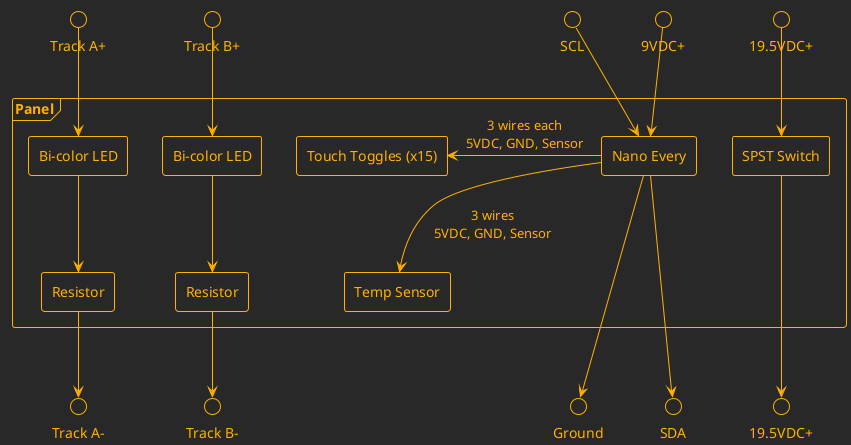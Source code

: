 @startuml Communications & Ports

!theme crt-amber
skinparam componentStyle rectangle

interface "19.5VDC+" as dcplus19
interface "9VDC+" as dcplus9
interface "SCL" as scl
interface "Track A+" as a_plus
interface "Track B+" as b_plus

frame Panel {
    component [SPST Switch] as spst
    component [Nano Every] as nano
    component [Bi-color LED] as led_a
    component [Resistor] as res_a
    component [Bi-color LED] as led_b
    component [Resistor] as res_b
    component [Touch Toggles (x15)] as touch
    component [Temp Sensor] as temp
}

interface "19.5VDC+" as dcplus19_b
interface "Ground" as ground
interface "SDA" as sda
interface "Track A-" as a_minus
interface "Track B-" as b_minus

dcplus19 --> spst
spst ---> dcplus19_b

dcplus9 --> nano
nano ---> ground
scl --> nano
nano ---> sda

a_plus --> led_a
led_a --> res_a
res_a --> a_minus

b_plus --> led_b
led_b --> res_b
res_b --> b_minus

nano -r-> touch : 3 wires each\n5VDC, GND, Sensor
nano --> temp : 3 wires\n5VDC, GND, Sensor
touch -[hidden]d-> temp

@enduml